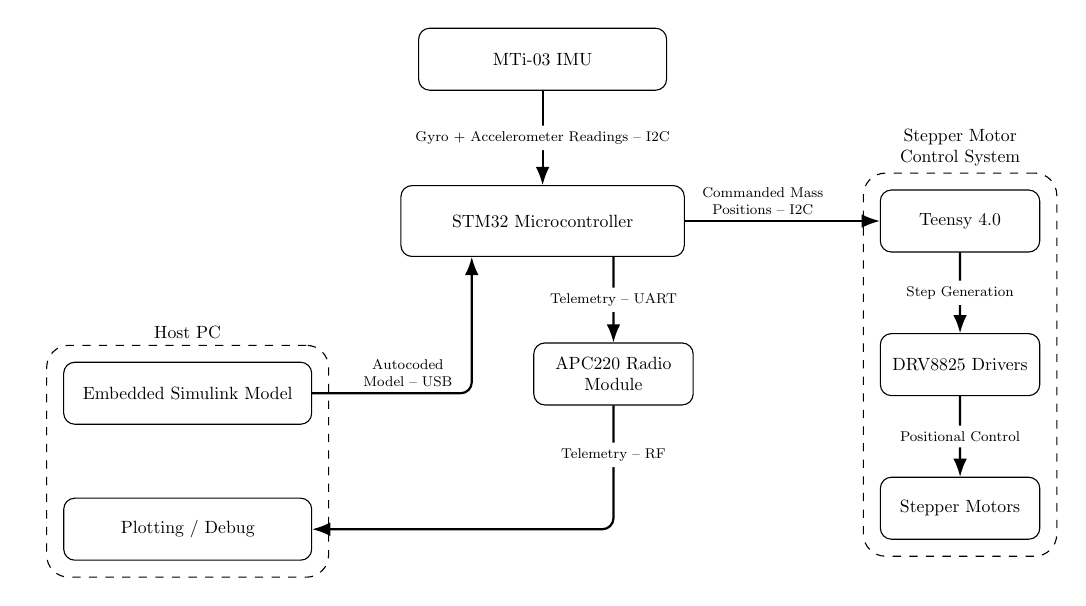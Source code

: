 \usetikzlibrary{arrows.meta,positioning,fit,calc,shapes.misc}
\usetikzlibrary{shapes.geometric,quotes}

\begin{tikzpicture}[
  scale=0.64,
  every node/.style={transform shape},
  line/.style={draw, -Latex, thick, rounded corners=4pt},
  box/.style={rectangle, draw, rounded corners, align=center, fill=white,
              minimum width=16em, minimum height=4em},
  smallbox/.style={rectangle, draw, rounded corners, align=center, fill=white,
              minimum width=14em, minimum height=3.5em},
  extbox/.style={rectangle, draw, dashed, rounded corners=8pt, inner sep=6pt}
]

% =======================================================
%                     MAIN COMPONENTS
% =======================================================
\node[box] (stm32) at (0,0) {STM32 Microcontroller};
\node[smallbox] (mti) [above=of stm32, yshift=2.5em] {MTi-03 IMU};

\coordinate (telem_out) at ($(stm32.south)+(4em,0em)$);
\coordinate (fc_in) at ($(stm32.south)+(-4em,0em)$);
\node[smallbox,minimum width=9em] (apc) [below=of telem_out, yshift=-2em] {APC220 Radio\\Module};
% \node[smallbox,minimum width=9em] (rwi) [left=of stm32, xshift=-7em] {Reaction %Wheel\\Interface};

% Teensy subsystem (right side)

\node[smallbox,minimum width=9em,right = of stm32,xshift=19ex] (teensy)  {Teensy 4.0};
\node[smallbox,minimum width=9em,below = of teensy,yshift=-4ex] (drv) {DRV8825 Drivers};
\node[smallbox,minimum width=9em,below = of drv,yshift=-4ex] (steppers) {Stepper Motors};

% Host PC subsystem (left bottom)

\node[smallbox,below left=of stm32,xshift=-5ex,yshift=-25ex] (matlab) {Plotting / Debug};
\node[smallbox, above = of matlab,yshift=3ex] (fc)  {Embedded Simulink Model};
% =======================================================
%                     CONNECTIONS
% =======================================================

% IMU → STM32
\draw[line] (mti.south) -- 
node[fill=white, font=\footnotesize]  {Gyro + Accelerometer Readings -- I2C}
(stm32.north);

% Reaction Wheel Interface ↔ STM32
% \coordinate (wheel_out) at ($(stm32.west)+(0em,0.6em)$);
% \coordinate (torque_in) at ($(stm32.west)+(0em,-0.6em)$);
% \draw[line] (wheel_out) --  
%   node[above, font=\footnotesize,align=center, text width=20ex] {Commanded Wheel Speeds -- I2C} 
% ($( rwi.east |- wheel_out)$) ;
% \draw[line] ($( rwi.east |- torque_in)$) --
%   node[below, font=\footnotesize,align=center, text width=20ex] {Measured Torque -- I2C} (torque_in);

% STM32 → Teensy (Commanded Mass Positions)
\draw[line] (stm32.east) -- 
  node[above, font=\footnotesize, pos=0.4,align=center,text width = 17ex] {Commanded Mass Positions -- I2C} 
(teensy.west);

% Teensy downward chain
\draw[line] (teensy.south) -- node[fill=white, font=\footnotesize]
  {Step Generation} (drv.north);
\draw[line] (drv.south) -- node[fill=white, font=\footnotesize]
  {Positional Control} (steppers.north);

% Host PC → STM32 (USB upload)
\draw[line] (fc.east) -|
  node[align=center, text width=15ex,above, font=\footnotesize, pos=0.3] {Autocoded\\Model -- USB} 
(fc_in);

% STM32 → APC220 (UART telemetry)
\draw[line] (telem_out) -- 
    node[font=\footnotesize,fill=white] {Telemetry -- UART} 
(apc.north);

% Telemetry RF (Host PC → APC)
% \coordinate (rfbus) at ($(stm32.south)+(0,-4)$);
% \draw[line] (matlab.east) -- node[above, font=\footnotesize]
%   {Telemetry -- RF} (rfbus -| matlab.east) -- (rfbus -| apc.south);
% \draw[line] (rfbus -| apc.south) -- (apc.south);
\draw[line] (apc.south) |- 
    node[fill=white,pos=0.2,font=\footnotesize]{Telemetry -- RF}
(matlab.east);

\node[extbox, fit=(fc)(matlab), label={[align=center]above:Host PC}] (host) {};
\node[extbox, fit={(teensy)(drv)(steppers)}, label={[align=center]above:Stepper Motor\\Control System}] (teensybox) {};

\end{tikzpicture}